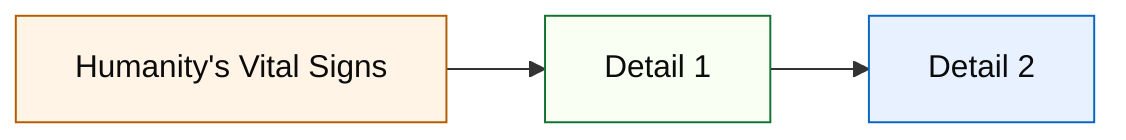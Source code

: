 %% Mermaid MVP (renders on mmdc)
flowchart LR
classDef repo    fill:#e8f1ff,stroke:#0a66c2,stroke-width:1px,color:#0b0b0b
classDef service fill:#f9fff3,stroke:#137333,stroke-width:1px,color:#0b0b0b
classDef module  fill:#fff4e6,stroke:#b35c00,stroke-width:1px,color:#0b0b0b
classDef site    fill:#fffff, stroke:#6a737d,stroke-width:1px,color:#0b0b0b

A["Humanity's Vital Signs"]:::module --> B[Detail 1]:::service
B --> C[Detail 2]:::repo